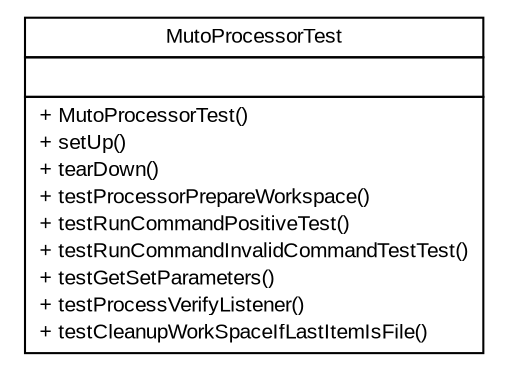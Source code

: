 #!/usr/local/bin/dot
#
# Class diagram 
# Generated by UMLGraph version R5_6 (http://www.umlgraph.org/)
#

digraph G {
	edge [fontname="arial",fontsize=10,labelfontname="arial",labelfontsize=10];
	node [fontname="arial",fontsize=10,shape=plaintext];
	nodesep=0.25;
	ranksep=0.5;
	// com.github.mkolisnyk.muto.processor.MutoProcessorTest
	c74 [label=<<table title="com.github.mkolisnyk.muto.processor.MutoProcessorTest" border="0" cellborder="1" cellspacing="0" cellpadding="2" port="p" href="./MutoProcessorTest.html">
		<tr><td><table border="0" cellspacing="0" cellpadding="1">
<tr><td align="center" balign="center"> MutoProcessorTest </td></tr>
		</table></td></tr>
		<tr><td><table border="0" cellspacing="0" cellpadding="1">
<tr><td align="left" balign="left">  </td></tr>
		</table></td></tr>
		<tr><td><table border="0" cellspacing="0" cellpadding="1">
<tr><td align="left" balign="left"> + MutoProcessorTest() </td></tr>
<tr><td align="left" balign="left"> + setUp() </td></tr>
<tr><td align="left" balign="left"> + tearDown() </td></tr>
<tr><td align="left" balign="left"> + testProcessorPrepareWorkspace() </td></tr>
<tr><td align="left" balign="left"> + testRunCommandPositiveTest() </td></tr>
<tr><td align="left" balign="left"> + testRunCommandInvalidCommandTestTest() </td></tr>
<tr><td align="left" balign="left"> + testGetSetParameters() </td></tr>
<tr><td align="left" balign="left"> + testProcessVerifyListener() </td></tr>
<tr><td align="left" balign="left"> + testCleanupWorkSpaceIfLastItemIsFile() </td></tr>
		</table></td></tr>
		</table>>, URL="./MutoProcessorTest.html", fontname="arial", fontcolor="black", fontsize=10.0];
}

